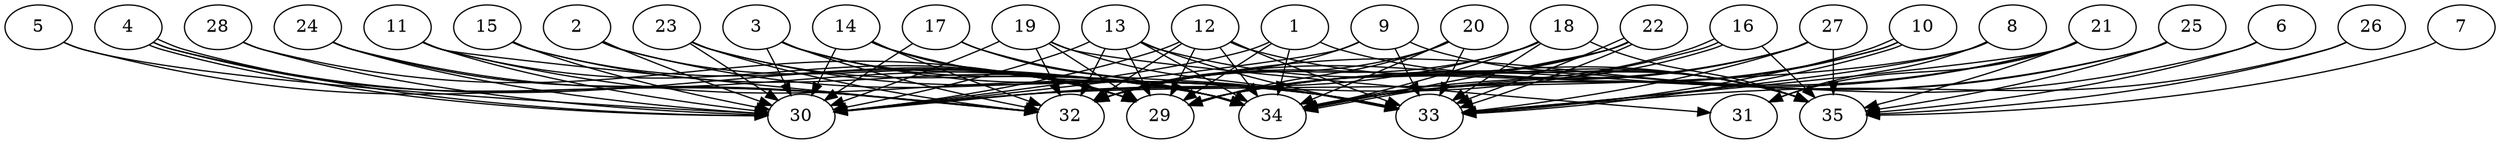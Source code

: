 // DAG automatically generated by daggen at Thu Oct  3 14:05:36 2019
// ./daggen --dot -n 35 --ccr 0.4 --fat 0.9 --regular 0.7 --density 0.7 --mindata 5242880 --maxdata 52428800 
digraph G {
  1 [size="37409280", alpha="0.03", expect_size="14963712"] 
  1 -> 29 [size ="14963712"]
  1 -> 30 [size ="14963712"]
  1 -> 34 [size ="14963712"]
  1 -> 35 [size ="14963712"]
  2 [size="91494400", alpha="0.14", expect_size="36597760"] 
  2 -> 29 [size ="36597760"]
  2 -> 30 [size ="36597760"]
  2 -> 33 [size ="36597760"]
  3 [size="29803520", alpha="0.05", expect_size="11921408"] 
  3 -> 29 [size ="11921408"]
  3 -> 30 [size ="11921408"]
  3 -> 32 [size ="11921408"]
  3 -> 33 [size ="11921408"]
  3 -> 34 [size ="11921408"]
  4 [size="84480000", alpha="0.16", expect_size="33792000"] 
  4 -> 30 [size ="33792000"]
  4 -> 30 [size ="33792000"]
  4 -> 32 [size ="33792000"]
  4 -> 34 [size ="33792000"]
  5 [size="97267200", alpha="0.11", expect_size="38906880"] 
  5 -> 30 [size ="38906880"]
  5 -> 32 [size ="38906880"]
  6 [size="31813120", alpha="0.04", expect_size="12725248"] 
  6 -> 34 [size ="12725248"]
  6 -> 35 [size ="12725248"]
  7 [size="127198720", alpha="0.04", expect_size="50879488"] 
  7 -> 35 [size ="50879488"]
  8 [size="69455360", alpha="0.05", expect_size="27782144"] 
  8 -> 30 [size ="27782144"]
  8 -> 31 [size ="27782144"]
  8 -> 33 [size ="27782144"]
  9 [size="18480640", alpha="0.14", expect_size="7392256"] 
  9 -> 30 [size ="7392256"]
  9 -> 32 [size ="7392256"]
  9 -> 33 [size ="7392256"]
  9 -> 35 [size ="7392256"]
  10 [size="60641280", alpha="0.10", expect_size="24256512"] 
  10 -> 29 [size ="24256512"]
  10 -> 33 [size ="24256512"]
  10 -> 33 [size ="24256512"]
  10 -> 34 [size ="24256512"]
  11 [size="72378880", alpha="0.14", expect_size="28951552"] 
  11 -> 29 [size ="28951552"]
  11 -> 30 [size ="28951552"]
  11 -> 32 [size ="28951552"]
  11 -> 33 [size ="28951552"]
  12 [size="89223680", alpha="0.04", expect_size="35689472"] 
  12 -> 29 [size ="35689472"]
  12 -> 30 [size ="35689472"]
  12 -> 32 [size ="35689472"]
  12 -> 33 [size ="35689472"]
  12 -> 34 [size ="35689472"]
  12 -> 35 [size ="35689472"]
  13 [size="55810560", alpha="0.15", expect_size="22324224"] 
  13 -> 29 [size ="22324224"]
  13 -> 30 [size ="22324224"]
  13 -> 32 [size ="22324224"]
  13 -> 33 [size ="22324224"]
  13 -> 34 [size ="22324224"]
  13 -> 35 [size ="22324224"]
  14 [size="82828800", alpha="0.08", expect_size="33131520"] 
  14 -> 29 [size ="33131520"]
  14 -> 30 [size ="33131520"]
  14 -> 32 [size ="33131520"]
  14 -> 33 [size ="33131520"]
  14 -> 34 [size ="33131520"]
  15 [size="60259840", alpha="0.14", expect_size="24103936"] 
  15 -> 29 [size ="24103936"]
  15 -> 30 [size ="24103936"]
  15 -> 34 [size ="24103936"]
  16 [size="125532160", alpha="0.08", expect_size="50212864"] 
  16 -> 30 [size ="50212864"]
  16 -> 34 [size ="50212864"]
  16 -> 34 [size ="50212864"]
  16 -> 35 [size ="50212864"]
  17 [size="31191040", alpha="0.17", expect_size="12476416"] 
  17 -> 30 [size ="12476416"]
  17 -> 33 [size ="12476416"]
  17 -> 34 [size ="12476416"]
  18 [size="56737280", alpha="0.05", expect_size="22694912"] 
  18 -> 30 [size ="22694912"]
  18 -> 32 [size ="22694912"]
  18 -> 33 [size ="22694912"]
  18 -> 34 [size ="22694912"]
  18 -> 35 [size ="22694912"]
  19 [size="87864320", alpha="0.09", expect_size="35145728"] 
  19 -> 29 [size ="35145728"]
  19 -> 30 [size ="35145728"]
  19 -> 31 [size ="35145728"]
  19 -> 32 [size ="35145728"]
  19 -> 33 [size ="35145728"]
  20 [size="49832960", alpha="0.19", expect_size="19933184"] 
  20 -> 29 [size ="19933184"]
  20 -> 32 [size ="19933184"]
  20 -> 33 [size ="19933184"]
  20 -> 34 [size ="19933184"]
  21 [size="107338240", alpha="0.12", expect_size="42935296"] 
  21 -> 29 [size ="42935296"]
  21 -> 31 [size ="42935296"]
  21 -> 32 [size ="42935296"]
  21 -> 33 [size ="42935296"]
  21 -> 35 [size ="42935296"]
  22 [size="73018880", alpha="0.18", expect_size="29207552"] 
  22 -> 29 [size ="29207552"]
  22 -> 32 [size ="29207552"]
  22 -> 33 [size ="29207552"]
  22 -> 33 [size ="29207552"]
  22 -> 34 [size ="29207552"]
  23 [size="99512320", alpha="0.08", expect_size="39804928"] 
  23 -> 30 [size ="39804928"]
  23 -> 32 [size ="39804928"]
  23 -> 33 [size ="39804928"]
  23 -> 34 [size ="39804928"]
  24 [size="68817920", alpha="0.09", expect_size="27527168"] 
  24 -> 30 [size ="27527168"]
  24 -> 32 [size ="27527168"]
  24 -> 34 [size ="27527168"]
  25 [size="117849600", alpha="0.05", expect_size="47139840"] 
  25 -> 29 [size ="47139840"]
  25 -> 34 [size ="47139840"]
  25 -> 35 [size ="47139840"]
  26 [size="84817920", alpha="0.04", expect_size="33927168"] 
  26 -> 33 [size ="33927168"]
  26 -> 35 [size ="33927168"]
  27 [size="16202240", alpha="0.02", expect_size="6480896"] 
  27 -> 29 [size ="6480896"]
  27 -> 32 [size ="6480896"]
  27 -> 33 [size ="6480896"]
  27 -> 35 [size ="6480896"]
  28 [size="114987520", alpha="0.10", expect_size="45995008"] 
  28 -> 29 [size ="45995008"]
  28 -> 30 [size ="45995008"]
  29 [size="25520640", alpha="0.19", expect_size="10208256"] 
  30 [size="80819200", alpha="0.16", expect_size="32327680"] 
  31 [size="72248320", alpha="0.03", expect_size="28899328"] 
  32 [size="24115200", alpha="0.02", expect_size="9646080"] 
  33 [size="14809600", alpha="0.09", expect_size="5923840"] 
  34 [size="61027840", alpha="0.08", expect_size="24411136"] 
  35 [size="116177920", alpha="0.15", expect_size="46471168"] 
}
